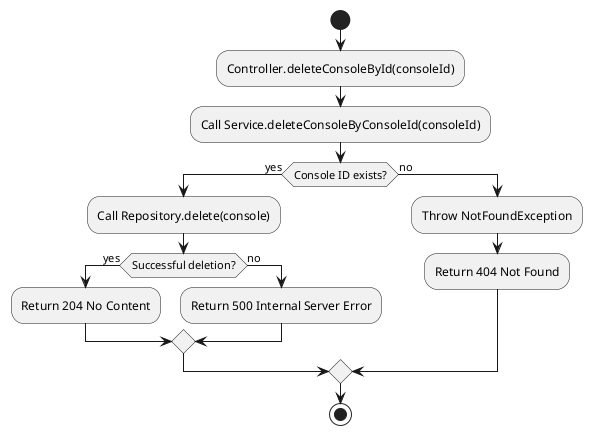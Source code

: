 @startuml
start
:Controller.deleteConsoleById(consoleId);
:Call Service.deleteConsoleByConsoleId(consoleId);

if (Console ID exists?) then (yes)
    :Call Repository.delete(console);
    if (Successful deletion?) then (yes)
        :Return 204 No Content;
    else (no)
        :Return 500 Internal Server Error;
    endif
else (no)
    :Throw NotFoundException;
    :Return 404 Not Found;
endif

stop
@enduml
